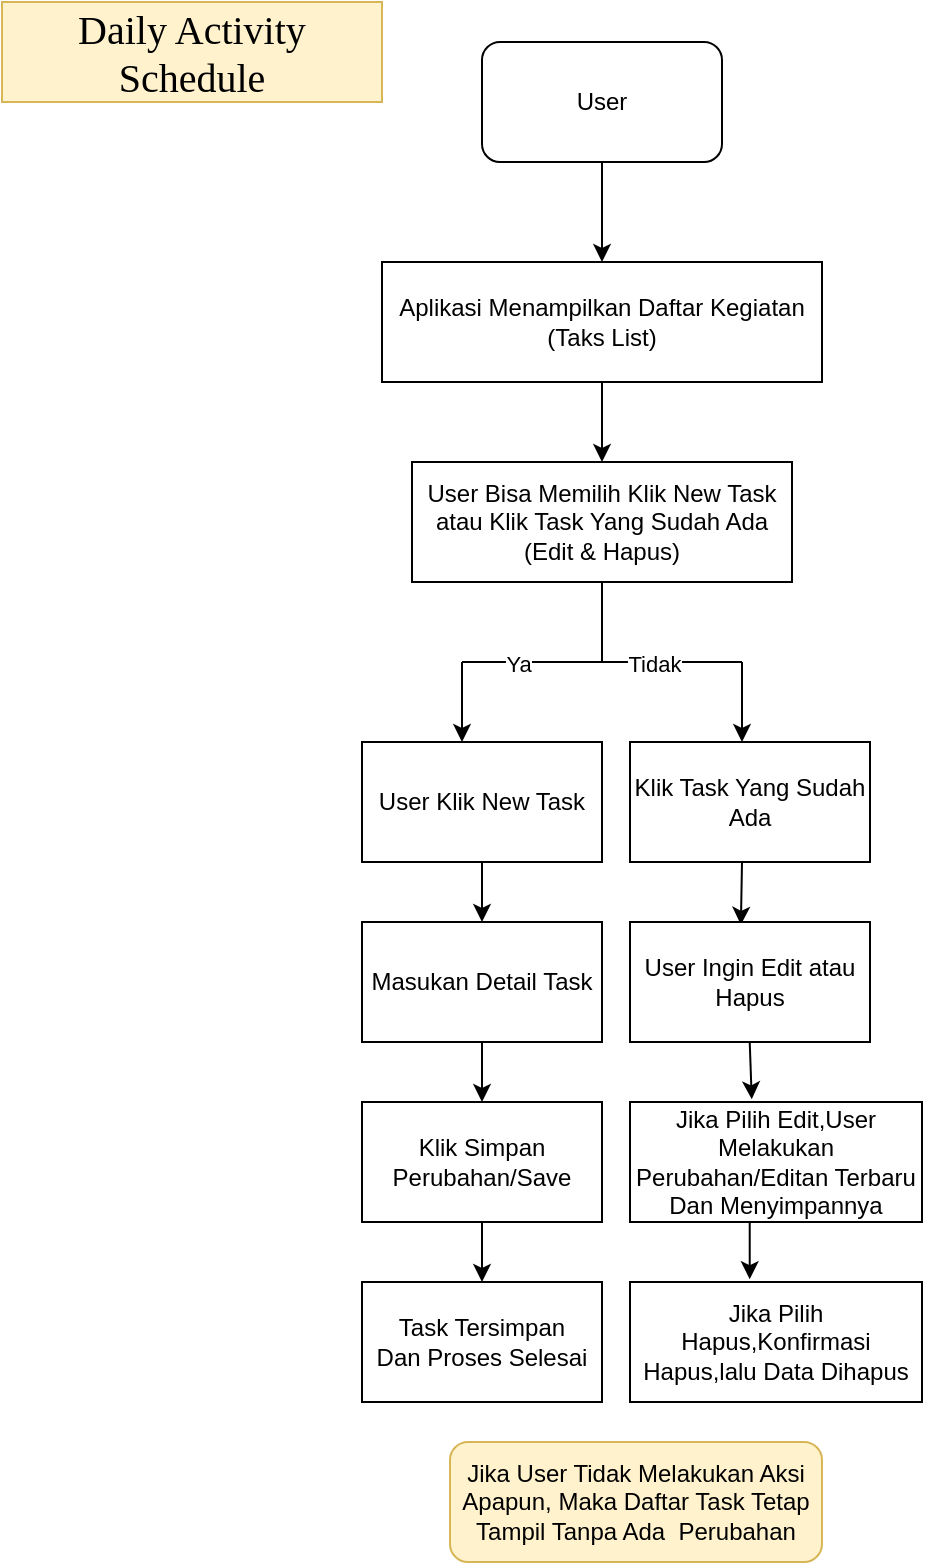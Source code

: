 <mxfile version="26.2.9">
  <diagram name="Halaman-1" id="AEovRsnBFGGIwCzMUkJ2">
    <mxGraphModel dx="699" dy="351" grid="1" gridSize="10" guides="1" tooltips="1" connect="1" arrows="1" fold="1" page="1" pageScale="1" pageWidth="827" pageHeight="1169" math="0" shadow="0">
      <root>
        <mxCell id="0" />
        <mxCell id="1" parent="0" />
        <mxCell id="iiTEztLCNNFZLTMeGl9U-1" value="User" style="rounded=1;whiteSpace=wrap;html=1;" vertex="1" parent="1">
          <mxGeometry x="340" y="60" width="120" height="60" as="geometry" />
        </mxCell>
        <mxCell id="iiTEztLCNNFZLTMeGl9U-2" value="" style="endArrow=classic;html=1;rounded=0;exitX=0.5;exitY=1;exitDx=0;exitDy=0;" edge="1" parent="1" source="iiTEztLCNNFZLTMeGl9U-1">
          <mxGeometry width="50" height="50" relative="1" as="geometry">
            <mxPoint x="390" y="250" as="sourcePoint" />
            <mxPoint x="400" y="170" as="targetPoint" />
          </mxGeometry>
        </mxCell>
        <mxCell id="iiTEztLCNNFZLTMeGl9U-3" value="Aplikasi Menampilkan Daftar Kegiatan&lt;div&gt;&amp;nbsp;(Taks List)&amp;nbsp;&lt;/div&gt;" style="rounded=0;whiteSpace=wrap;html=1;" vertex="1" parent="1">
          <mxGeometry x="290" y="170" width="220" height="60" as="geometry" />
        </mxCell>
        <mxCell id="iiTEztLCNNFZLTMeGl9U-10" value="Daily Activity Schedule" style="text;html=1;align=center;verticalAlign=middle;whiteSpace=wrap;rounded=0;fillColor=#fff2cc;strokeColor=#d6b656;fontFamily=Times New Roman;fontSize=20;" vertex="1" parent="1">
          <mxGeometry x="100" y="40" width="190" height="50" as="geometry" />
        </mxCell>
        <mxCell id="iiTEztLCNNFZLTMeGl9U-13" value="User Bisa Memilih Klik New Task atau Klik Task Yang Sudah Ada (Edit &amp;amp; Hapus)" style="rounded=0;whiteSpace=wrap;html=1;" vertex="1" parent="1">
          <mxGeometry x="305" y="270" width="190" height="60" as="geometry" />
        </mxCell>
        <mxCell id="iiTEztLCNNFZLTMeGl9U-14" value="" style="endArrow=classic;html=1;rounded=0;exitX=0.5;exitY=1;exitDx=0;exitDy=0;entryX=0.5;entryY=0;entryDx=0;entryDy=0;" edge="1" parent="1" source="iiTEztLCNNFZLTMeGl9U-3" target="iiTEztLCNNFZLTMeGl9U-13">
          <mxGeometry width="50" height="50" relative="1" as="geometry">
            <mxPoint x="410" y="260" as="sourcePoint" />
            <mxPoint x="460" y="210" as="targetPoint" />
          </mxGeometry>
        </mxCell>
        <mxCell id="iiTEztLCNNFZLTMeGl9U-15" value="" style="endArrow=none;html=1;rounded=0;entryX=0.5;entryY=1;entryDx=0;entryDy=0;" edge="1" parent="1" target="iiTEztLCNNFZLTMeGl9U-13">
          <mxGeometry width="50" height="50" relative="1" as="geometry">
            <mxPoint x="400" y="370" as="sourcePoint" />
            <mxPoint x="450" y="320" as="targetPoint" />
          </mxGeometry>
        </mxCell>
        <mxCell id="iiTEztLCNNFZLTMeGl9U-16" value="" style="endArrow=none;html=1;rounded=0;" edge="1" parent="1">
          <mxGeometry width="50" height="50" relative="1" as="geometry">
            <mxPoint x="330" y="370" as="sourcePoint" />
            <mxPoint x="400" y="370" as="targetPoint" />
          </mxGeometry>
        </mxCell>
        <mxCell id="iiTEztLCNNFZLTMeGl9U-18" value="Ya" style="edgeLabel;html=1;align=center;verticalAlign=middle;resizable=0;points=[];" vertex="1" connectable="0" parent="iiTEztLCNNFZLTMeGl9U-16">
          <mxGeometry x="-0.2" y="-1" relative="1" as="geometry">
            <mxPoint as="offset" />
          </mxGeometry>
        </mxCell>
        <mxCell id="iiTEztLCNNFZLTMeGl9U-17" value="" style="endArrow=none;html=1;rounded=0;" edge="1" parent="1">
          <mxGeometry width="50" height="50" relative="1" as="geometry">
            <mxPoint x="400" y="370" as="sourcePoint" />
            <mxPoint x="470" y="370" as="targetPoint" />
          </mxGeometry>
        </mxCell>
        <mxCell id="iiTEztLCNNFZLTMeGl9U-19" value="Tidak" style="edgeLabel;html=1;align=center;verticalAlign=middle;resizable=0;points=[];" vertex="1" connectable="0" parent="iiTEztLCNNFZLTMeGl9U-17">
          <mxGeometry x="-0.267" y="-1" relative="1" as="geometry">
            <mxPoint as="offset" />
          </mxGeometry>
        </mxCell>
        <mxCell id="iiTEztLCNNFZLTMeGl9U-20" value="" style="endArrow=classic;html=1;rounded=0;" edge="1" parent="1">
          <mxGeometry width="50" height="50" relative="1" as="geometry">
            <mxPoint x="330" y="370" as="sourcePoint" />
            <mxPoint x="330" y="410" as="targetPoint" />
          </mxGeometry>
        </mxCell>
        <mxCell id="iiTEztLCNNFZLTMeGl9U-21" value="" style="endArrow=classic;html=1;rounded=0;" edge="1" parent="1">
          <mxGeometry width="50" height="50" relative="1" as="geometry">
            <mxPoint x="470" y="370" as="sourcePoint" />
            <mxPoint x="470" y="410" as="targetPoint" />
          </mxGeometry>
        </mxCell>
        <mxCell id="iiTEztLCNNFZLTMeGl9U-24" value="User Klik New Task" style="rounded=0;whiteSpace=wrap;html=1;" vertex="1" parent="1">
          <mxGeometry x="280" y="410" width="120" height="60" as="geometry" />
        </mxCell>
        <mxCell id="iiTEztLCNNFZLTMeGl9U-25" value="Klik Task Yang Sudah Ada" style="rounded=0;whiteSpace=wrap;html=1;" vertex="1" parent="1">
          <mxGeometry x="414" y="410" width="120" height="60" as="geometry" />
        </mxCell>
        <mxCell id="iiTEztLCNNFZLTMeGl9U-26" value="" style="endArrow=classic;html=1;rounded=0;" edge="1" parent="1">
          <mxGeometry width="50" height="50" relative="1" as="geometry">
            <mxPoint x="340" y="470" as="sourcePoint" />
            <mxPoint x="340" y="500" as="targetPoint" />
          </mxGeometry>
        </mxCell>
        <mxCell id="iiTEztLCNNFZLTMeGl9U-27" value="Masukan Detail Task" style="rounded=0;whiteSpace=wrap;html=1;" vertex="1" parent="1">
          <mxGeometry x="280" y="500" width="120" height="60" as="geometry" />
        </mxCell>
        <mxCell id="iiTEztLCNNFZLTMeGl9U-28" value="" style="endArrow=classic;html=1;rounded=0;" edge="1" parent="1">
          <mxGeometry width="50" height="50" relative="1" as="geometry">
            <mxPoint x="340" y="560" as="sourcePoint" />
            <mxPoint x="340" y="590" as="targetPoint" />
          </mxGeometry>
        </mxCell>
        <mxCell id="iiTEztLCNNFZLTMeGl9U-29" value="Klik Simpan Perubahan/Save" style="rounded=0;whiteSpace=wrap;html=1;" vertex="1" parent="1">
          <mxGeometry x="280" y="590" width="120" height="60" as="geometry" />
        </mxCell>
        <mxCell id="iiTEztLCNNFZLTMeGl9U-31" value="" style="endArrow=classic;html=1;rounded=0;" edge="1" parent="1">
          <mxGeometry width="50" height="50" relative="1" as="geometry">
            <mxPoint x="340" y="650" as="sourcePoint" />
            <mxPoint x="340" y="680" as="targetPoint" />
          </mxGeometry>
        </mxCell>
        <mxCell id="iiTEztLCNNFZLTMeGl9U-32" value="Task Tersimpan&lt;br&gt;Dan Proses Selesai" style="rounded=0;whiteSpace=wrap;html=1;" vertex="1" parent="1">
          <mxGeometry x="280" y="680" width="120" height="60" as="geometry" />
        </mxCell>
        <mxCell id="iiTEztLCNNFZLTMeGl9U-33" value="" style="endArrow=classic;html=1;rounded=0;entryX=0.462;entryY=0.023;entryDx=0;entryDy=0;entryPerimeter=0;" edge="1" parent="1" target="iiTEztLCNNFZLTMeGl9U-34">
          <mxGeometry width="50" height="50" relative="1" as="geometry">
            <mxPoint x="470" y="470" as="sourcePoint" />
            <mxPoint x="470" y="510" as="targetPoint" />
          </mxGeometry>
        </mxCell>
        <mxCell id="iiTEztLCNNFZLTMeGl9U-34" value="User Ingin Edit atau Hapus" style="rounded=0;whiteSpace=wrap;html=1;" vertex="1" parent="1">
          <mxGeometry x="414" y="500" width="120" height="60" as="geometry" />
        </mxCell>
        <mxCell id="iiTEztLCNNFZLTMeGl9U-35" value="" style="endArrow=classic;html=1;rounded=0;entryX=0.417;entryY=-0.022;entryDx=0;entryDy=0;entryPerimeter=0;" edge="1" parent="1" target="iiTEztLCNNFZLTMeGl9U-37">
          <mxGeometry width="50" height="50" relative="1" as="geometry">
            <mxPoint x="473.86" y="560" as="sourcePoint" />
            <mxPoint x="474" y="590" as="targetPoint" />
          </mxGeometry>
        </mxCell>
        <mxCell id="iiTEztLCNNFZLTMeGl9U-37" value="Jika Pilih Edit,User Melakukan Perubahan/Editan Terbaru Dan Menyimpannya" style="rounded=0;whiteSpace=wrap;html=1;" vertex="1" parent="1">
          <mxGeometry x="414" y="590" width="146" height="60" as="geometry" />
        </mxCell>
        <mxCell id="iiTEztLCNNFZLTMeGl9U-39" value="" style="endArrow=classic;html=1;rounded=0;entryX=0.41;entryY=-0.023;entryDx=0;entryDy=0;entryPerimeter=0;" edge="1" parent="1" target="iiTEztLCNNFZLTMeGl9U-40">
          <mxGeometry width="50" height="50" relative="1" as="geometry">
            <mxPoint x="473.86" y="650" as="sourcePoint" />
            <mxPoint x="474" y="680" as="targetPoint" />
          </mxGeometry>
        </mxCell>
        <mxCell id="iiTEztLCNNFZLTMeGl9U-40" value="Jika Pilih Hapus,Konfirmasi Hapus,lalu Data Dihapus" style="rounded=0;whiteSpace=wrap;html=1;" vertex="1" parent="1">
          <mxGeometry x="414" y="680" width="146" height="60" as="geometry" />
        </mxCell>
        <mxCell id="iiTEztLCNNFZLTMeGl9U-42" value="Jika User Tidak Melakukan Aksi Apapun, Maka Daftar Task Tetap Tampil Tanpa Ada&amp;nbsp; Perubahan" style="rounded=1;whiteSpace=wrap;html=1;fillColor=#fff2cc;strokeColor=#d6b656;" vertex="1" parent="1">
          <mxGeometry x="324" y="760" width="186" height="60" as="geometry" />
        </mxCell>
      </root>
    </mxGraphModel>
  </diagram>
</mxfile>
